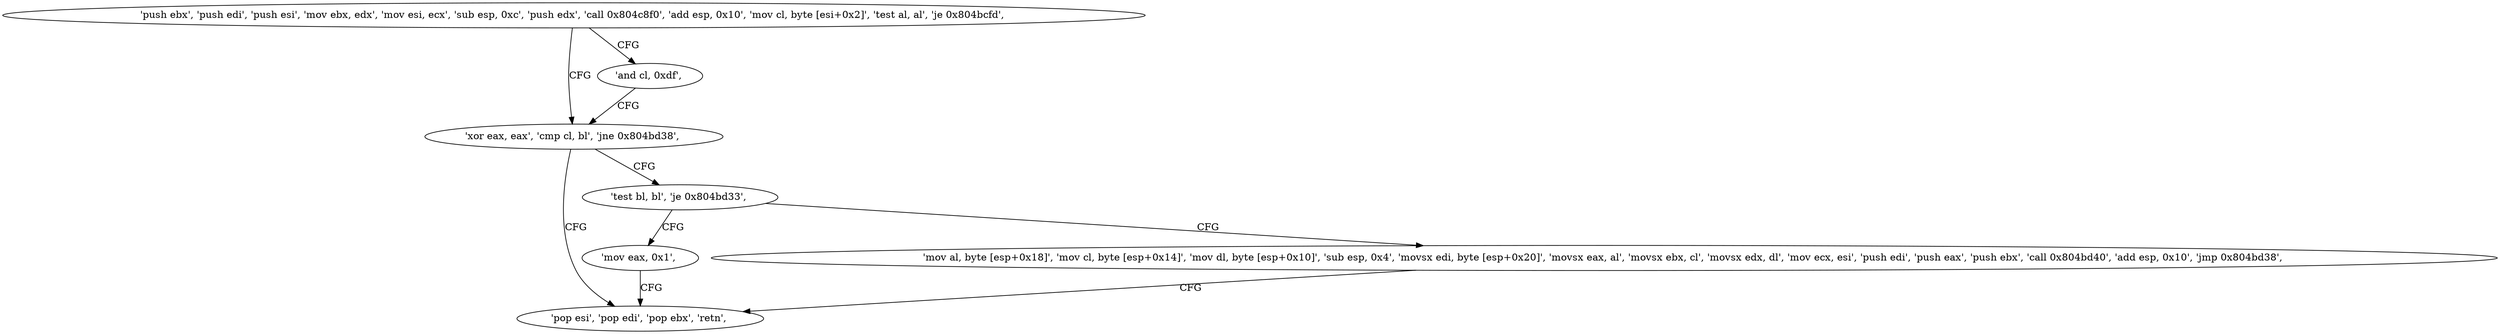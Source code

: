 digraph "func" {
"134528224" [label = "'push ebx', 'push edi', 'push esi', 'mov ebx, edx', 'mov esi, ecx', 'sub esp, 0xc', 'push edx', 'call 0x804c8f0', 'add esp, 0x10', 'mov cl, byte [esi+0x2]', 'test al, al', 'je 0x804bcfd', " ]
"134528253" [label = "'xor eax, eax', 'cmp cl, bl', 'jne 0x804bd38', " ]
"134528250" [label = "'and cl, 0xdf', " ]
"134528312" [label = "'pop esi', 'pop edi', 'pop ebx', 'retn', " ]
"134528259" [label = "'test bl, bl', 'je 0x804bd33', " ]
"134528307" [label = "'mov eax, 0x1', " ]
"134528263" [label = "'mov al, byte [esp+0x18]', 'mov cl, byte [esp+0x14]', 'mov dl, byte [esp+0x10]', 'sub esp, 0x4', 'movsx edi, byte [esp+0x20]', 'movsx eax, al', 'movsx ebx, cl', 'movsx edx, dl', 'mov ecx, esi', 'push edi', 'push eax', 'push ebx', 'call 0x804bd40', 'add esp, 0x10', 'jmp 0x804bd38', " ]
"134528224" -> "134528253" [ label = "CFG" ]
"134528224" -> "134528250" [ label = "CFG" ]
"134528253" -> "134528312" [ label = "CFG" ]
"134528253" -> "134528259" [ label = "CFG" ]
"134528250" -> "134528253" [ label = "CFG" ]
"134528259" -> "134528307" [ label = "CFG" ]
"134528259" -> "134528263" [ label = "CFG" ]
"134528307" -> "134528312" [ label = "CFG" ]
"134528263" -> "134528312" [ label = "CFG" ]
}
